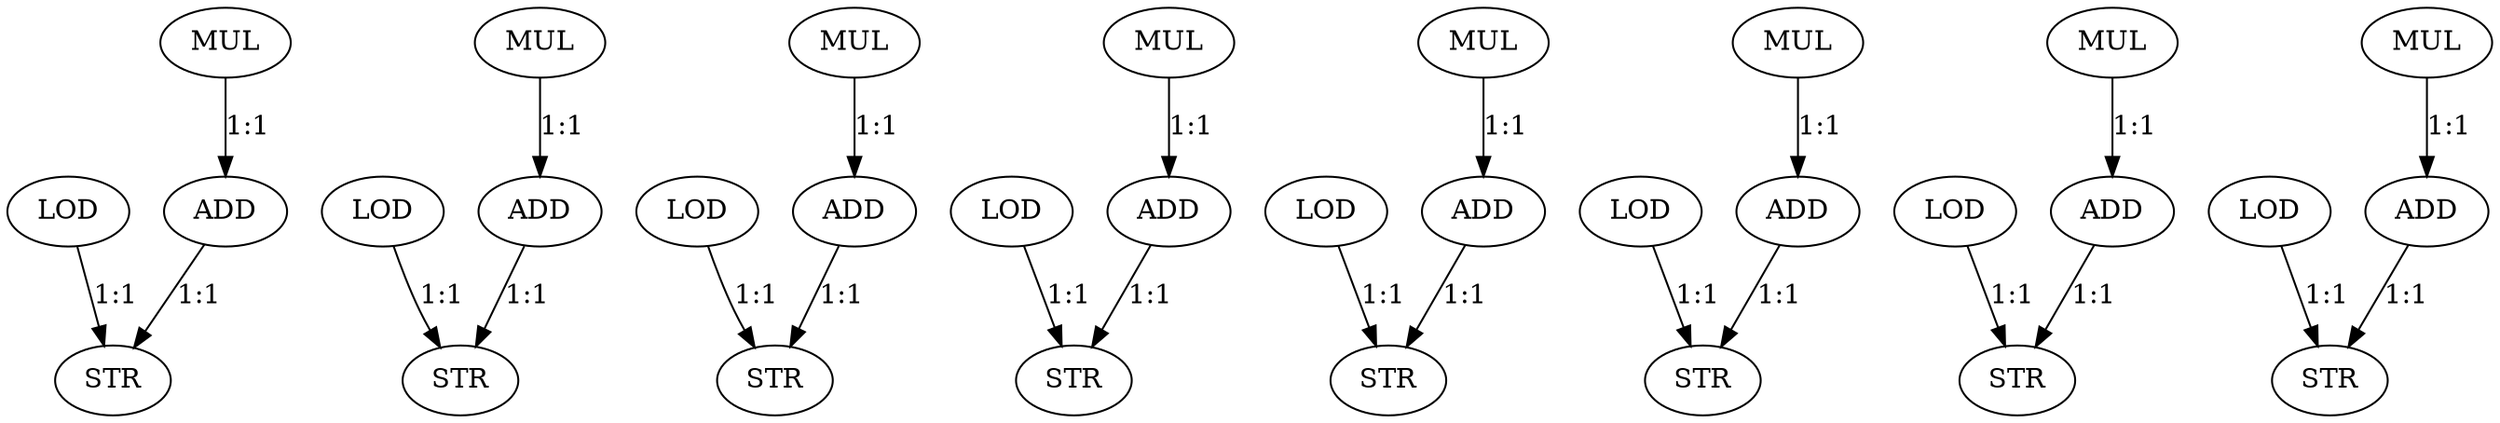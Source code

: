 digraph  {
   0 [label="LOD"];
   1 [label="MUL"];
   2 [label="ADD"];
   3 [label="STR"];
   4 [label="LOD"];
   5 [label="MUL"];
   6 [label="ADD"];
   7 [label="STR"];
   8 [label="LOD"];
   9 [label="MUL"];
   10 [label="ADD"];
   11 [label="STR"];
   12 [label="LOD"];
   13 [label="MUL"];
   14 [label="ADD"];
   15 [label="STR"];
   16 [label="LOD"];
   17 [label="MUL"];
   18 [label="ADD"];
   19 [label="STR"];
   20 [label="LOD"];
   21 [label="MUL"];
   22 [label="ADD"];
   23 [label="STR"];
   24 [label="LOD"];
   25 [label="MUL"];
   26 [label="ADD"];
   27 [label="STR"];
   28 [label="LOD"];
   29 [label="MUL"];
   30 [label="ADD"];
   31 [label="STR"];

   0->3 [label="1:1"]
   1->2 [label="1:1"]
   2->3 [label="1:1"]
   4->7 [label="1:1"]
   5->6 [label="1:1"]
   6->7 [label="1:1"]
   8->11 [label="1:1"]
   9->10 [label="1:1"]
   10->11 [label="1:1"]
   12->15 [label="1:1"]
   13->14 [label="1:1"]
   14->15 [label="1:1"]
   16->19 [label="1:1"]
   17->18 [label="1:1"]
   18->19 [label="1:1"]
   20->23 [label="1:1"]
   21->22 [label="1:1"]
   22->23 [label="1:1"]
   24->27 [label="1:1"]
   25->26 [label="1:1"]
   26->27 [label="1:1"]
   28->31 [label="1:1"]
   29->30 [label="1:1"]
   30->31 [label="1:1"]
}
